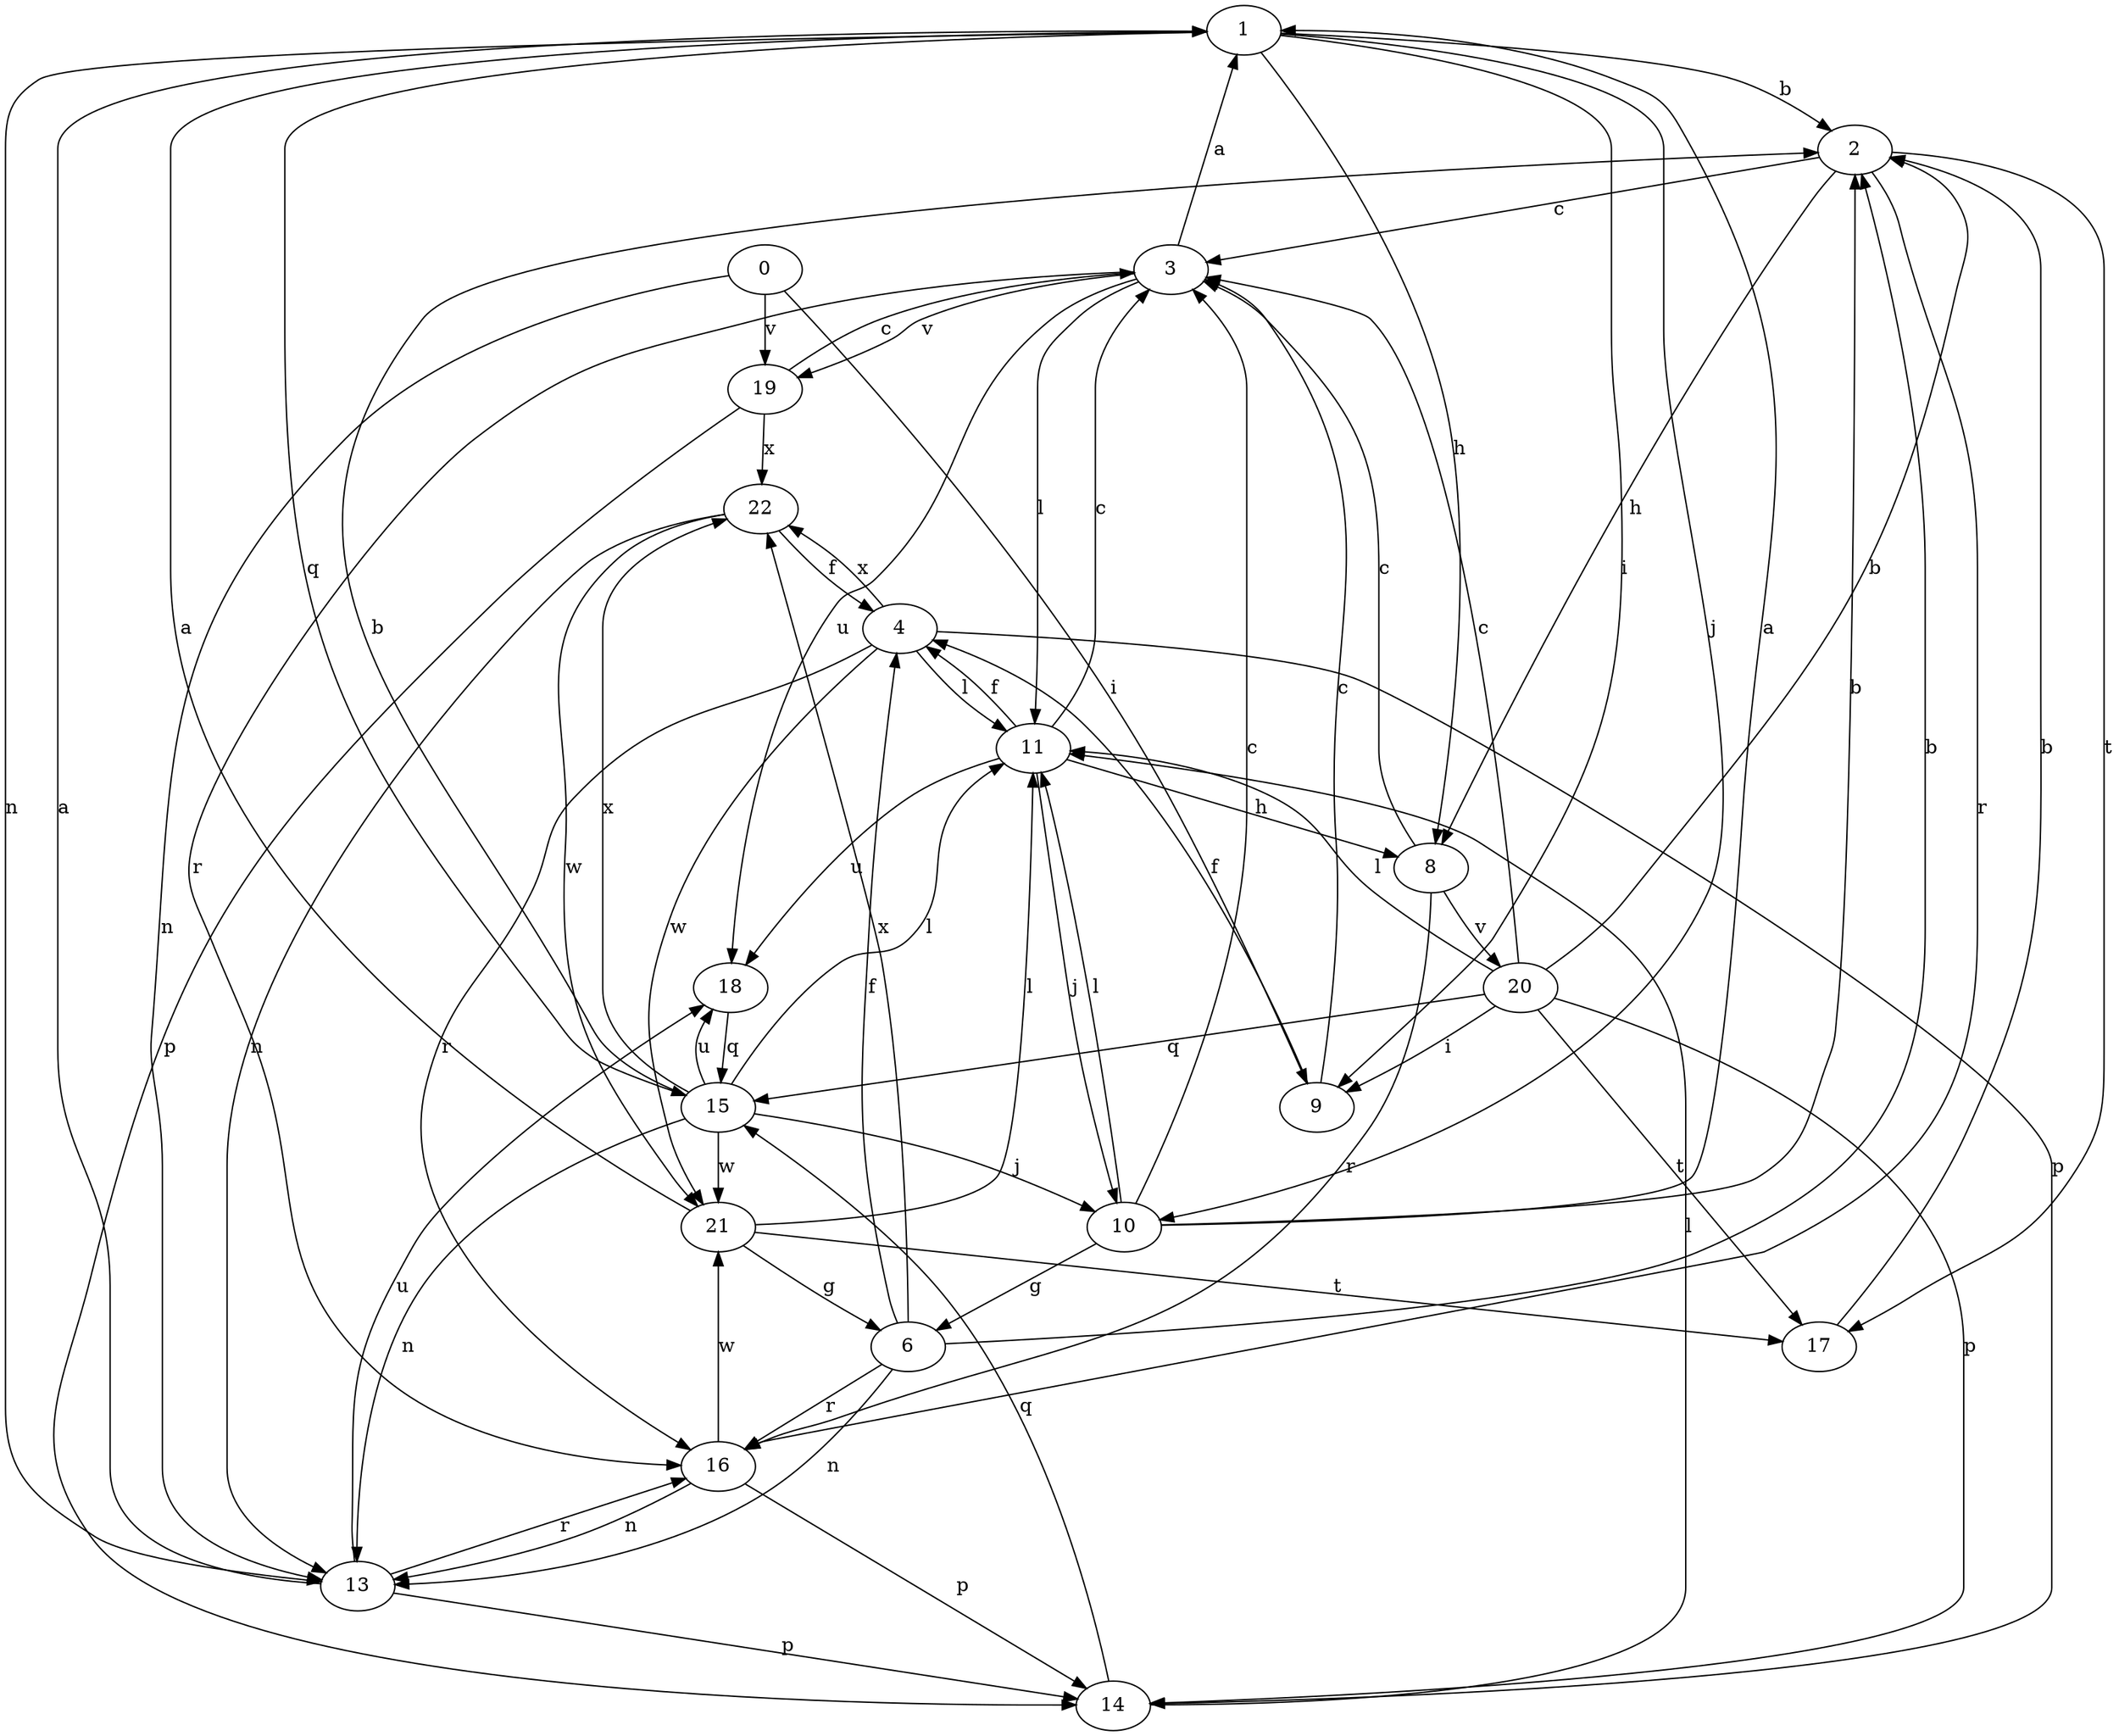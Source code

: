 strict digraph  {
1;
2;
3;
4;
6;
0;
8;
9;
10;
11;
13;
14;
15;
16;
17;
18;
19;
20;
21;
22;
1 -> 2  [label=b];
1 -> 8  [label=h];
1 -> 9  [label=i];
1 -> 10  [label=j];
1 -> 13  [label=n];
1 -> 15  [label=q];
2 -> 3  [label=c];
2 -> 8  [label=h];
2 -> 16  [label=r];
2 -> 17  [label=t];
3 -> 1  [label=a];
3 -> 11  [label=l];
3 -> 16  [label=r];
3 -> 18  [label=u];
3 -> 19  [label=v];
4 -> 11  [label=l];
4 -> 14  [label=p];
4 -> 16  [label=r];
4 -> 21  [label=w];
4 -> 22  [label=x];
6 -> 2  [label=b];
6 -> 4  [label=f];
6 -> 13  [label=n];
6 -> 16  [label=r];
6 -> 22  [label=x];
0 -> 9  [label=i];
0 -> 13  [label=n];
0 -> 19  [label=v];
8 -> 3  [label=c];
8 -> 16  [label=r];
8 -> 20  [label=v];
9 -> 3  [label=c];
9 -> 4  [label=f];
10 -> 1  [label=a];
10 -> 2  [label=b];
10 -> 3  [label=c];
10 -> 6  [label=g];
10 -> 11  [label=l];
11 -> 3  [label=c];
11 -> 4  [label=f];
11 -> 8  [label=h];
11 -> 10  [label=j];
11 -> 18  [label=u];
13 -> 1  [label=a];
13 -> 14  [label=p];
13 -> 16  [label=r];
13 -> 18  [label=u];
14 -> 11  [label=l];
14 -> 15  [label=q];
15 -> 2  [label=b];
15 -> 10  [label=j];
15 -> 11  [label=l];
15 -> 13  [label=n];
15 -> 18  [label=u];
15 -> 21  [label=w];
15 -> 22  [label=x];
16 -> 13  [label=n];
16 -> 14  [label=p];
16 -> 21  [label=w];
17 -> 2  [label=b];
18 -> 15  [label=q];
19 -> 3  [label=c];
19 -> 14  [label=p];
19 -> 22  [label=x];
20 -> 2  [label=b];
20 -> 3  [label=c];
20 -> 9  [label=i];
20 -> 11  [label=l];
20 -> 14  [label=p];
20 -> 15  [label=q];
20 -> 17  [label=t];
21 -> 1  [label=a];
21 -> 6  [label=g];
21 -> 11  [label=l];
21 -> 17  [label=t];
22 -> 4  [label=f];
22 -> 13  [label=n];
22 -> 21  [label=w];
}

